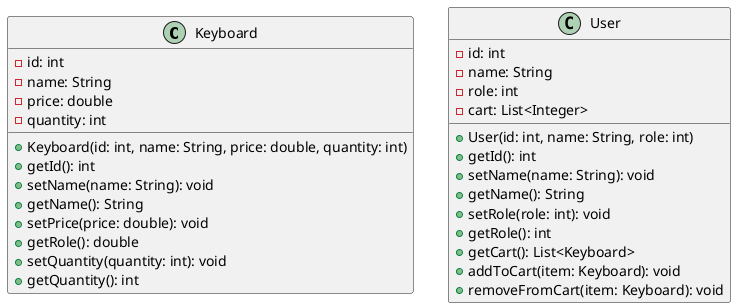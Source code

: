 @startuml "Model_Classes"

class Keyboard {
  -id: int
  -name: String
  -price: double
  -quantity: int
  +Keyboard(id: int, name: String, price: double, quantity: int)
  +getId(): int
  +setName(name: String): void
  +getName(): String
  +setPrice(price: double): void
  +getRole(): double
  +setQuantity(quantity: int): void
  +getQuantity(): int
}

class User {
  -id: int
  -name: String
  -role: int
  -cart: List<Integer>
  +User(id: int, name: String, role: int)
  +getId(): int
  +setName(name: String): void
  +getName(): String
  +setRole(role: int): void
  +getRole(): int
  +getCart(): List<Keyboard>
  +addToCart(item: Keyboard): void
  +removeFromCart(item: Keyboard): void
}
